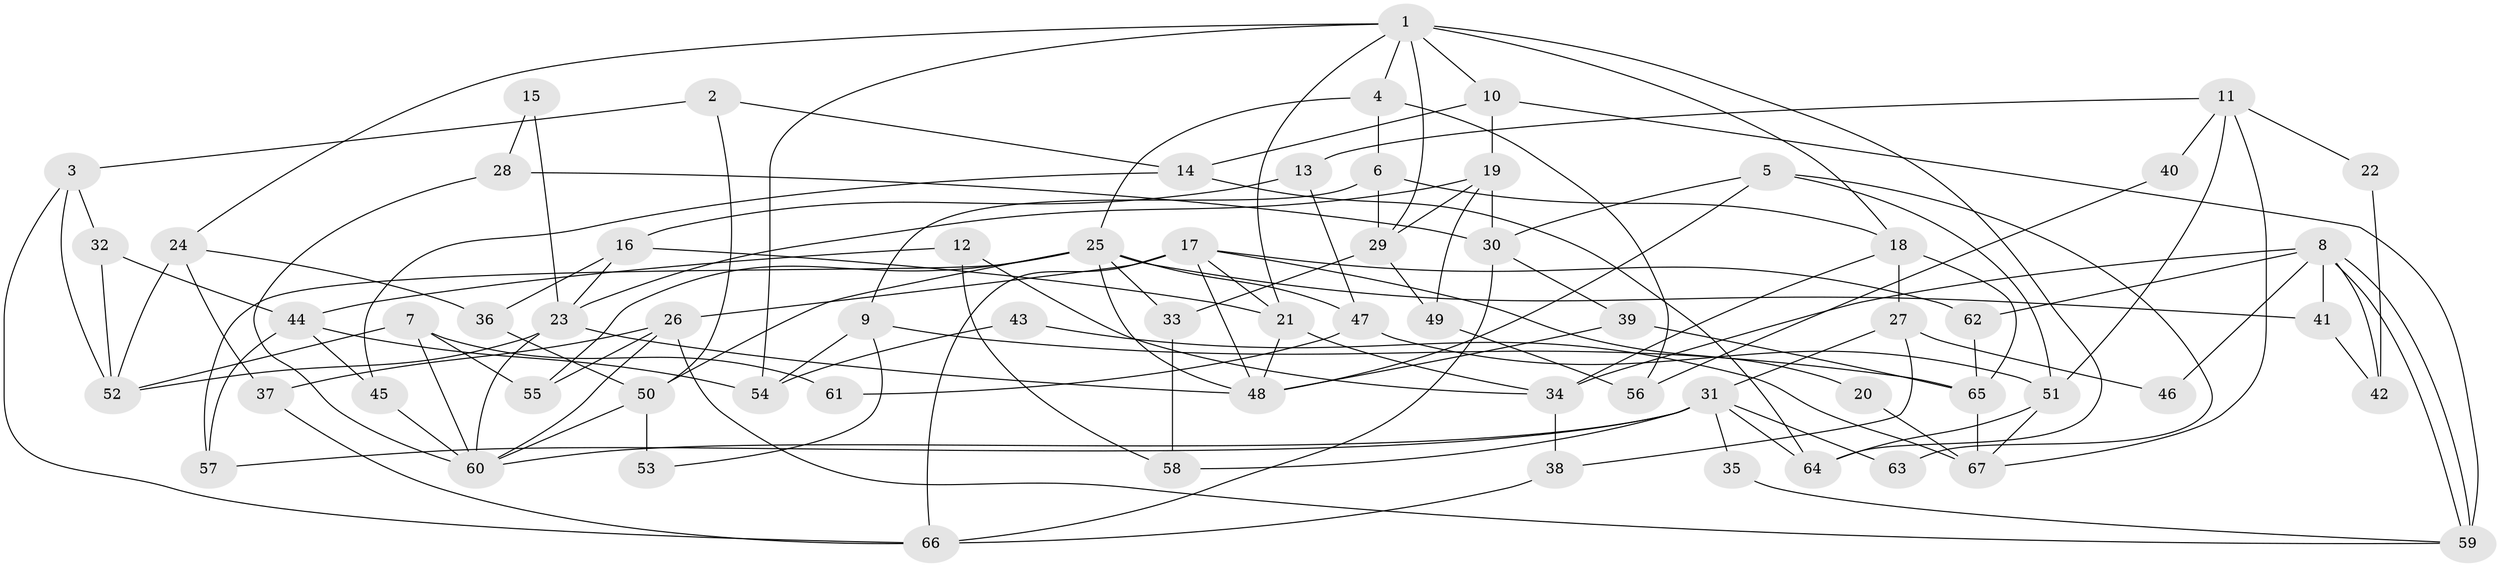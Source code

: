 // Generated by graph-tools (version 1.1) at 2025/36/03/09/25 02:36:06]
// undirected, 67 vertices, 134 edges
graph export_dot {
graph [start="1"]
  node [color=gray90,style=filled];
  1;
  2;
  3;
  4;
  5;
  6;
  7;
  8;
  9;
  10;
  11;
  12;
  13;
  14;
  15;
  16;
  17;
  18;
  19;
  20;
  21;
  22;
  23;
  24;
  25;
  26;
  27;
  28;
  29;
  30;
  31;
  32;
  33;
  34;
  35;
  36;
  37;
  38;
  39;
  40;
  41;
  42;
  43;
  44;
  45;
  46;
  47;
  48;
  49;
  50;
  51;
  52;
  53;
  54;
  55;
  56;
  57;
  58;
  59;
  60;
  61;
  62;
  63;
  64;
  65;
  66;
  67;
  1 -- 54;
  1 -- 21;
  1 -- 4;
  1 -- 10;
  1 -- 18;
  1 -- 24;
  1 -- 29;
  1 -- 64;
  2 -- 14;
  2 -- 50;
  2 -- 3;
  3 -- 32;
  3 -- 52;
  3 -- 66;
  4 -- 25;
  4 -- 6;
  4 -- 56;
  5 -- 30;
  5 -- 51;
  5 -- 48;
  5 -- 63;
  6 -- 18;
  6 -- 9;
  6 -- 29;
  7 -- 55;
  7 -- 52;
  7 -- 60;
  7 -- 61;
  8 -- 62;
  8 -- 59;
  8 -- 59;
  8 -- 34;
  8 -- 41;
  8 -- 42;
  8 -- 46;
  9 -- 65;
  9 -- 53;
  9 -- 54;
  10 -- 59;
  10 -- 14;
  10 -- 19;
  11 -- 13;
  11 -- 51;
  11 -- 22;
  11 -- 40;
  11 -- 67;
  12 -- 58;
  12 -- 44;
  12 -- 34;
  13 -- 47;
  13 -- 16;
  14 -- 64;
  14 -- 45;
  15 -- 23;
  15 -- 28;
  16 -- 21;
  16 -- 23;
  16 -- 36;
  17 -- 26;
  17 -- 21;
  17 -- 20;
  17 -- 48;
  17 -- 62;
  17 -- 66;
  18 -- 34;
  18 -- 27;
  18 -- 65;
  19 -- 29;
  19 -- 23;
  19 -- 30;
  19 -- 49;
  20 -- 67;
  21 -- 34;
  21 -- 48;
  22 -- 42;
  23 -- 48;
  23 -- 52;
  23 -- 60;
  24 -- 52;
  24 -- 36;
  24 -- 37;
  25 -- 48;
  25 -- 50;
  25 -- 33;
  25 -- 41;
  25 -- 47;
  25 -- 55;
  25 -- 57;
  26 -- 60;
  26 -- 37;
  26 -- 55;
  26 -- 59;
  27 -- 38;
  27 -- 31;
  27 -- 46;
  28 -- 30;
  28 -- 60;
  29 -- 33;
  29 -- 49;
  30 -- 66;
  30 -- 39;
  31 -- 60;
  31 -- 35;
  31 -- 57;
  31 -- 58;
  31 -- 63;
  31 -- 64;
  32 -- 52;
  32 -- 44;
  33 -- 58;
  34 -- 38;
  35 -- 59;
  36 -- 50;
  37 -- 66;
  38 -- 66;
  39 -- 48;
  39 -- 65;
  40 -- 56;
  41 -- 42;
  43 -- 67;
  43 -- 54;
  44 -- 45;
  44 -- 57;
  44 -- 54;
  45 -- 60;
  47 -- 51;
  47 -- 61;
  49 -- 56;
  50 -- 60;
  50 -- 53;
  51 -- 64;
  51 -- 67;
  62 -- 65;
  65 -- 67;
}
